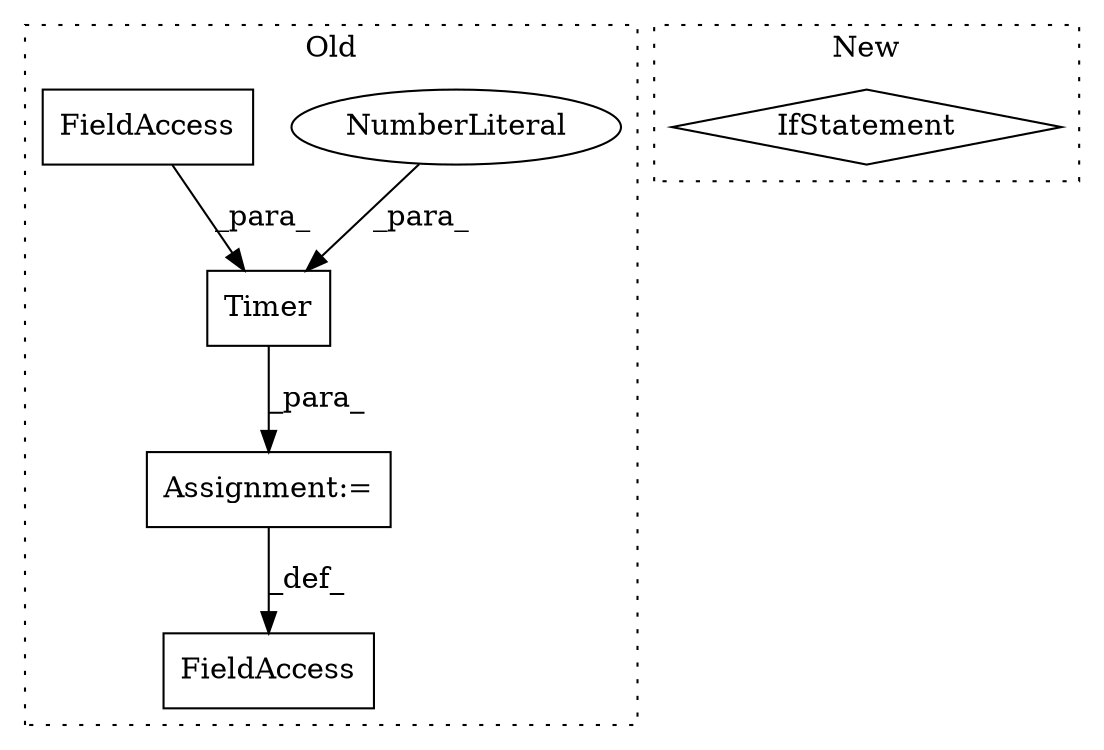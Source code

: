 digraph G {
subgraph cluster0 {
1 [label="Timer" a="32" s="1136,1150" l="6,1" shape="box"];
3 [label="Assignment:=" a="7" s="1125" l="1" shape="box"];
4 [label="FieldAccess" a="22" s="1124" l="1" shape="box"];
5 [label="NumberLiteral" a="34" s="1142" l="3" shape="ellipse"];
6 [label="FieldAccess" a="22" s="1146" l="4" shape="box"];
label = "Old";
style="dotted";
}
subgraph cluster1 {
2 [label="IfStatement" a="25" s="2814,2840" l="4,2" shape="diamond"];
label = "New";
style="dotted";
}
1 -> 3 [label="_para_"];
3 -> 4 [label="_def_"];
5 -> 1 [label="_para_"];
6 -> 1 [label="_para_"];
}